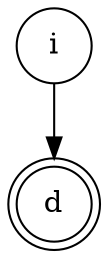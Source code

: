 digraph {   
    node [shape = doublecircle, color = black] d ;
    node [shape = circle];
    node [color= black];
    i -> d;	
}